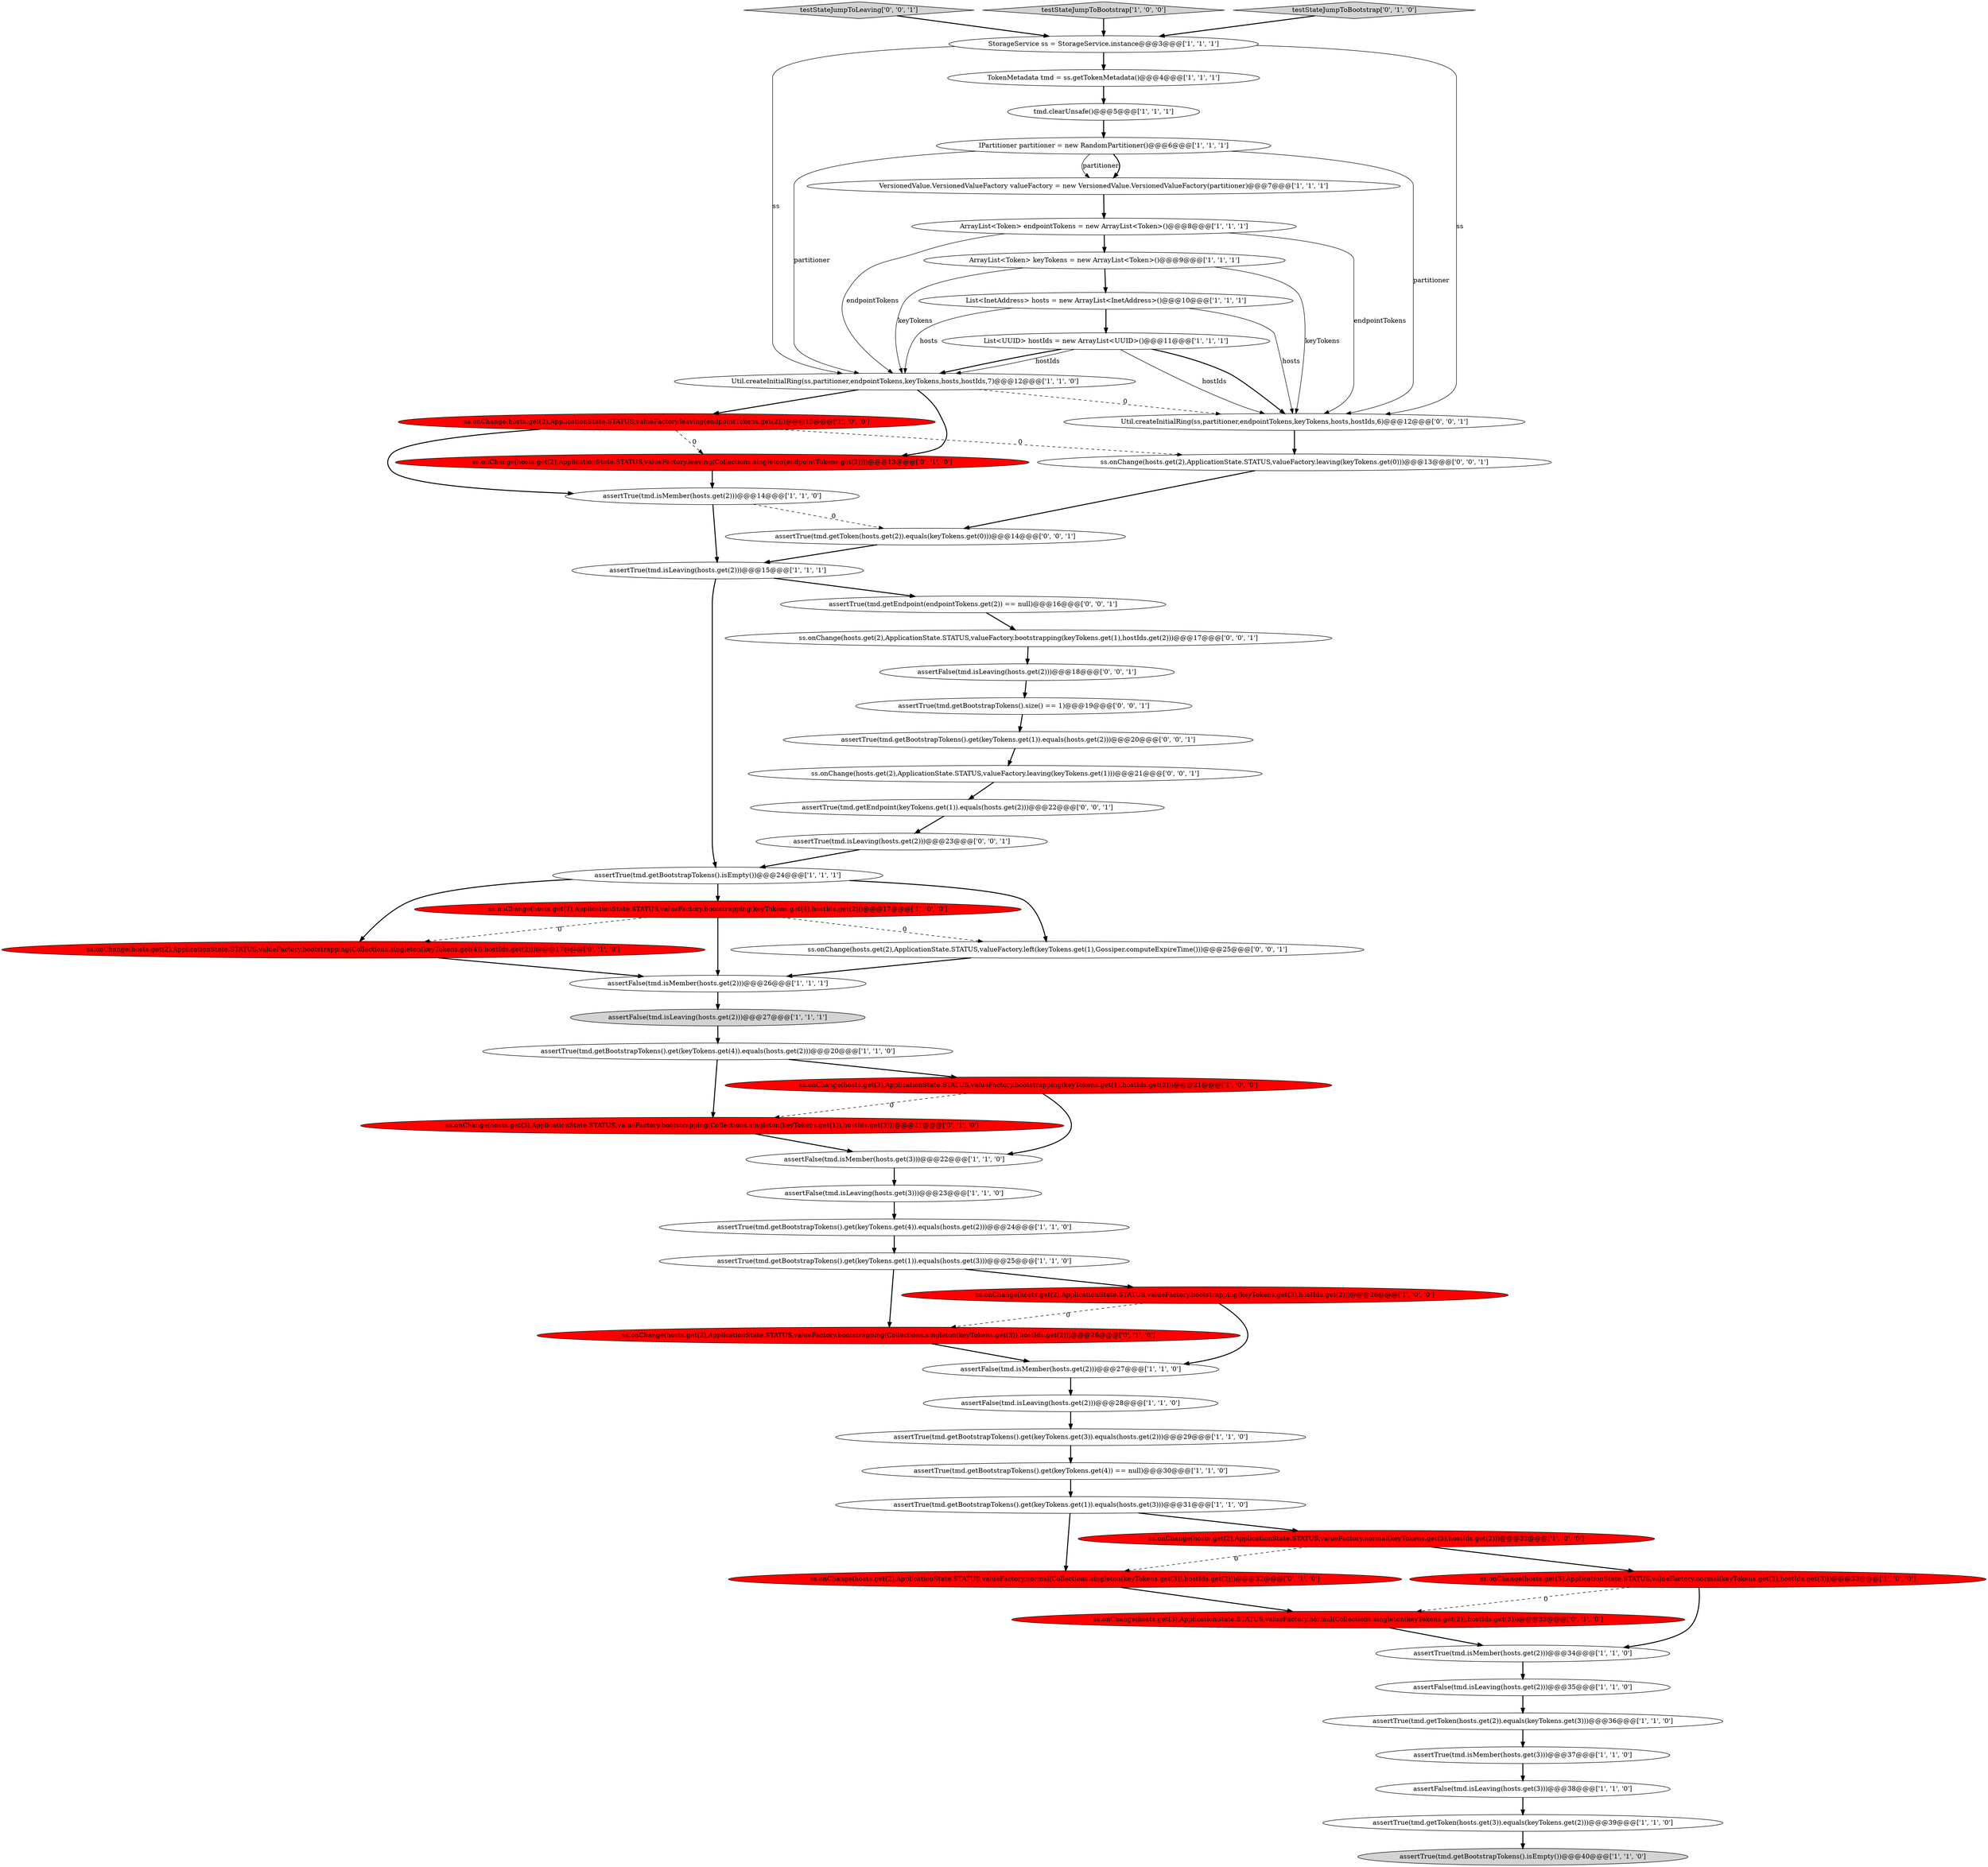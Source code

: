 digraph {
58 [style = filled, label = "assertTrue(tmd.getBootstrapTokens().get(keyTokens.get(1)).equals(hosts.get(2)))@@@20@@@['0', '0', '1']", fillcolor = white, shape = ellipse image = "AAA0AAABBB3BBB"];
38 [style = filled, label = "assertFalse(tmd.isLeaving(hosts.get(2)))@@@35@@@['1', '1', '0']", fillcolor = white, shape = ellipse image = "AAA0AAABBB1BBB"];
18 [style = filled, label = "assertFalse(tmd.isMember(hosts.get(3)))@@@22@@@['1', '1', '0']", fillcolor = white, shape = ellipse image = "AAA0AAABBB1BBB"];
41 [style = filled, label = "ss.onChange(hosts.get(2),ApplicationState.STATUS,valueFactory.normal(Collections.singleton(keyTokens.get(3)),hostIds.get(2)))@@@32@@@['0', '1', '0']", fillcolor = red, shape = ellipse image = "AAA1AAABBB2BBB"];
15 [style = filled, label = "assertFalse(tmd.isMember(hosts.get(2)))@@@27@@@['1', '1', '0']", fillcolor = white, shape = ellipse image = "AAA0AAABBB1BBB"];
10 [style = filled, label = "ArrayList<Token> endpointTokens = new ArrayList<Token>()@@@8@@@['1', '1', '1']", fillcolor = white, shape = ellipse image = "AAA0AAABBB1BBB"];
25 [style = filled, label = "ss.onChange(hosts.get(2),ApplicationState.STATUS,valueFactory.normal(keyTokens.get(3),hostIds.get(2)))@@@32@@@['1', '0', '0']", fillcolor = red, shape = ellipse image = "AAA1AAABBB1BBB"];
35 [style = filled, label = "assertTrue(tmd.getBootstrapTokens().isEmpty())@@@24@@@['1', '1', '1']", fillcolor = white, shape = ellipse image = "AAA0AAABBB1BBB"];
6 [style = filled, label = "Util.createInitialRing(ss,partitioner,endpointTokens,keyTokens,hosts,hostIds,7)@@@12@@@['1', '1', '0']", fillcolor = white, shape = ellipse image = "AAA0AAABBB1BBB"];
3 [style = filled, label = "assertTrue(tmd.getToken(hosts.get(3)).equals(keyTokens.get(2)))@@@39@@@['1', '1', '0']", fillcolor = white, shape = ellipse image = "AAA0AAABBB1BBB"];
31 [style = filled, label = "assertFalse(tmd.isLeaving(hosts.get(3)))@@@23@@@['1', '1', '0']", fillcolor = white, shape = ellipse image = "AAA0AAABBB1BBB"];
8 [style = filled, label = "ss.onChange(hosts.get(2),ApplicationState.STATUS,valueFactory.leaving(endpointTokens.get(2)))@@@13@@@['1', '0', '0']", fillcolor = red, shape = ellipse image = "AAA1AAABBB1BBB"];
44 [style = filled, label = "ss.onChange(hosts.get(2),ApplicationState.STATUS,valueFactory.bootstrapping(Collections.singleton(keyTokens.get(4)),hostIds.get(2)))@@@17@@@['0', '1', '0']", fillcolor = red, shape = ellipse image = "AAA1AAABBB2BBB"];
54 [style = filled, label = "ss.onChange(hosts.get(2),ApplicationState.STATUS,valueFactory.leaving(keyTokens.get(0)))@@@13@@@['0', '0', '1']", fillcolor = white, shape = ellipse image = "AAA0AAABBB3BBB"];
20 [style = filled, label = "tmd.clearUnsafe()@@@5@@@['1', '1', '1']", fillcolor = white, shape = ellipse image = "AAA0AAABBB1BBB"];
52 [style = filled, label = "ss.onChange(hosts.get(2),ApplicationState.STATUS,valueFactory.bootstrapping(keyTokens.get(1),hostIds.get(2)))@@@17@@@['0', '0', '1']", fillcolor = white, shape = ellipse image = "AAA0AAABBB3BBB"];
14 [style = filled, label = "assertFalse(tmd.isLeaving(hosts.get(3)))@@@38@@@['1', '1', '0']", fillcolor = white, shape = ellipse image = "AAA0AAABBB1BBB"];
13 [style = filled, label = "assertTrue(tmd.isLeaving(hosts.get(2)))@@@15@@@['1', '1', '1']", fillcolor = white, shape = ellipse image = "AAA0AAABBB1BBB"];
43 [style = filled, label = "ss.onChange(hosts.get(3),ApplicationState.STATUS,valueFactory.bootstrapping(Collections.singleton(keyTokens.get(1)),hostIds.get(3)))@@@21@@@['0', '1', '0']", fillcolor = red, shape = ellipse image = "AAA1AAABBB2BBB"];
55 [style = filled, label = "ss.onChange(hosts.get(2),ApplicationState.STATUS,valueFactory.left(keyTokens.get(1),Gossiper.computeExpireTime()))@@@25@@@['0', '0', '1']", fillcolor = white, shape = ellipse image = "AAA0AAABBB3BBB"];
16 [style = filled, label = "assertTrue(tmd.getBootstrapTokens().get(keyTokens.get(1)).equals(hosts.get(3)))@@@25@@@['1', '1', '0']", fillcolor = white, shape = ellipse image = "AAA0AAABBB1BBB"];
45 [style = filled, label = "ss.onChange(hosts.get(2),ApplicationState.STATUS,valueFactory.leaving(Collections.singleton(endpointTokens.get(2))))@@@13@@@['0', '1', '0']", fillcolor = red, shape = ellipse image = "AAA1AAABBB2BBB"];
39 [style = filled, label = "ss.onChange(hosts.get(2),ApplicationState.STATUS,valueFactory.bootstrapping(Collections.singleton(keyTokens.get(3)),hostIds.get(2)))@@@26@@@['0', '1', '0']", fillcolor = red, shape = ellipse image = "AAA1AAABBB2BBB"];
21 [style = filled, label = "ArrayList<Token> keyTokens = new ArrayList<Token>()@@@9@@@['1', '1', '1']", fillcolor = white, shape = ellipse image = "AAA0AAABBB1BBB"];
47 [style = filled, label = "assertTrue(tmd.getEndpoint(endpointTokens.get(2)) == null)@@@16@@@['0', '0', '1']", fillcolor = white, shape = ellipse image = "AAA0AAABBB3BBB"];
24 [style = filled, label = "VersionedValue.VersionedValueFactory valueFactory = new VersionedValue.VersionedValueFactory(partitioner)@@@7@@@['1', '1', '1']", fillcolor = white, shape = ellipse image = "AAA0AAABBB1BBB"];
22 [style = filled, label = "assertTrue(tmd.getBootstrapTokens().get(keyTokens.get(1)).equals(hosts.get(3)))@@@31@@@['1', '1', '0']", fillcolor = white, shape = ellipse image = "AAA0AAABBB1BBB"];
26 [style = filled, label = "assertFalse(tmd.isLeaving(hosts.get(2)))@@@27@@@['1', '1', '1']", fillcolor = lightgray, shape = ellipse image = "AAA0AAABBB1BBB"];
42 [style = filled, label = "ss.onChange(hosts.get(3),ApplicationState.STATUS,valueFactory.normal(Collections.singleton(keyTokens.get(2)),hostIds.get(3)))@@@33@@@['0', '1', '0']", fillcolor = red, shape = ellipse image = "AAA1AAABBB2BBB"];
50 [style = filled, label = "testStateJumpToLeaving['0', '0', '1']", fillcolor = lightgray, shape = diamond image = "AAA0AAABBB3BBB"];
46 [style = filled, label = "assertTrue(tmd.getToken(hosts.get(2)).equals(keyTokens.get(0)))@@@14@@@['0', '0', '1']", fillcolor = white, shape = ellipse image = "AAA0AAABBB3BBB"];
23 [style = filled, label = "assertFalse(tmd.isLeaving(hosts.get(2)))@@@28@@@['1', '1', '0']", fillcolor = white, shape = ellipse image = "AAA0AAABBB1BBB"];
17 [style = filled, label = "assertTrue(tmd.isMember(hosts.get(2)))@@@34@@@['1', '1', '0']", fillcolor = white, shape = ellipse image = "AAA0AAABBB1BBB"];
51 [style = filled, label = "assertTrue(tmd.getEndpoint(keyTokens.get(1)).equals(hosts.get(2)))@@@22@@@['0', '0', '1']", fillcolor = white, shape = ellipse image = "AAA0AAABBB3BBB"];
7 [style = filled, label = "ss.onChange(hosts.get(2),ApplicationState.STATUS,valueFactory.bootstrapping(keyTokens.get(3),hostIds.get(2)))@@@26@@@['1', '0', '0']", fillcolor = red, shape = ellipse image = "AAA1AAABBB1BBB"];
34 [style = filled, label = "assertTrue(tmd.getBootstrapTokens().get(keyTokens.get(3)).equals(hosts.get(2)))@@@29@@@['1', '1', '0']", fillcolor = white, shape = ellipse image = "AAA0AAABBB1BBB"];
30 [style = filled, label = "assertTrue(tmd.getBootstrapTokens().get(keyTokens.get(4)).equals(hosts.get(2)))@@@20@@@['1', '1', '0']", fillcolor = white, shape = ellipse image = "AAA0AAABBB1BBB"];
32 [style = filled, label = "List<InetAddress> hosts = new ArrayList<InetAddress>()@@@10@@@['1', '1', '1']", fillcolor = white, shape = ellipse image = "AAA0AAABBB1BBB"];
56 [style = filled, label = "assertTrue(tmd.getBootstrapTokens().size() == 1)@@@19@@@['0', '0', '1']", fillcolor = white, shape = ellipse image = "AAA0AAABBB3BBB"];
12 [style = filled, label = "ss.onChange(hosts.get(2),ApplicationState.STATUS,valueFactory.bootstrapping(keyTokens.get(4),hostIds.get(2)))@@@17@@@['1', '0', '0']", fillcolor = red, shape = ellipse image = "AAA1AAABBB1BBB"];
9 [style = filled, label = "StorageService ss = StorageService.instance@@@3@@@['1', '1', '1']", fillcolor = white, shape = ellipse image = "AAA0AAABBB1BBB"];
2 [style = filled, label = "testStateJumpToBootstrap['1', '0', '0']", fillcolor = lightgray, shape = diamond image = "AAA0AAABBB1BBB"];
28 [style = filled, label = "List<UUID> hostIds = new ArrayList<UUID>()@@@11@@@['1', '1', '1']", fillcolor = white, shape = ellipse image = "AAA0AAABBB1BBB"];
11 [style = filled, label = "IPartitioner partitioner = new RandomPartitioner()@@@6@@@['1', '1', '1']", fillcolor = white, shape = ellipse image = "AAA0AAABBB1BBB"];
0 [style = filled, label = "TokenMetadata tmd = ss.getTokenMetadata()@@@4@@@['1', '1', '1']", fillcolor = white, shape = ellipse image = "AAA0AAABBB1BBB"];
33 [style = filled, label = "assertTrue(tmd.getBootstrapTokens().get(keyTokens.get(4)).equals(hosts.get(2)))@@@24@@@['1', '1', '0']", fillcolor = white, shape = ellipse image = "AAA0AAABBB1BBB"];
40 [style = filled, label = "testStateJumpToBootstrap['0', '1', '0']", fillcolor = lightgray, shape = diamond image = "AAA0AAABBB2BBB"];
49 [style = filled, label = "assertTrue(tmd.isLeaving(hosts.get(2)))@@@23@@@['0', '0', '1']", fillcolor = white, shape = ellipse image = "AAA0AAABBB3BBB"];
48 [style = filled, label = "ss.onChange(hosts.get(2),ApplicationState.STATUS,valueFactory.leaving(keyTokens.get(1)))@@@21@@@['0', '0', '1']", fillcolor = white, shape = ellipse image = "AAA0AAABBB3BBB"];
29 [style = filled, label = "assertTrue(tmd.getBootstrapTokens().get(keyTokens.get(4)) == null)@@@30@@@['1', '1', '0']", fillcolor = white, shape = ellipse image = "AAA0AAABBB1BBB"];
5 [style = filled, label = "assertTrue(tmd.getBootstrapTokens().isEmpty())@@@40@@@['1', '1', '0']", fillcolor = lightgray, shape = ellipse image = "AAA0AAABBB1BBB"];
19 [style = filled, label = "assertTrue(tmd.getToken(hosts.get(2)).equals(keyTokens.get(3)))@@@36@@@['1', '1', '0']", fillcolor = white, shape = ellipse image = "AAA0AAABBB1BBB"];
53 [style = filled, label = "assertFalse(tmd.isLeaving(hosts.get(2)))@@@18@@@['0', '0', '1']", fillcolor = white, shape = ellipse image = "AAA0AAABBB3BBB"];
57 [style = filled, label = "Util.createInitialRing(ss,partitioner,endpointTokens,keyTokens,hosts,hostIds,6)@@@12@@@['0', '0', '1']", fillcolor = white, shape = ellipse image = "AAA0AAABBB3BBB"];
27 [style = filled, label = "assertTrue(tmd.isMember(hosts.get(3)))@@@37@@@['1', '1', '0']", fillcolor = white, shape = ellipse image = "AAA0AAABBB1BBB"];
37 [style = filled, label = "ss.onChange(hosts.get(3),ApplicationState.STATUS,valueFactory.normal(keyTokens.get(2),hostIds.get(3)))@@@33@@@['1', '0', '0']", fillcolor = red, shape = ellipse image = "AAA1AAABBB1BBB"];
36 [style = filled, label = "ss.onChange(hosts.get(3),ApplicationState.STATUS,valueFactory.bootstrapping(keyTokens.get(1),hostIds.get(3)))@@@21@@@['1', '0', '0']", fillcolor = red, shape = ellipse image = "AAA1AAABBB1BBB"];
1 [style = filled, label = "assertTrue(tmd.isMember(hosts.get(2)))@@@14@@@['1', '1', '0']", fillcolor = white, shape = ellipse image = "AAA0AAABBB1BBB"];
4 [style = filled, label = "assertFalse(tmd.isMember(hosts.get(2)))@@@26@@@['1', '1', '1']", fillcolor = white, shape = ellipse image = "AAA0AAABBB1BBB"];
14->3 [style = bold, label=""];
13->47 [style = bold, label=""];
28->6 [style = bold, label=""];
46->13 [style = bold, label=""];
35->55 [style = bold, label=""];
16->7 [style = bold, label=""];
30->36 [style = bold, label=""];
43->18 [style = bold, label=""];
1->13 [style = bold, label=""];
37->42 [style = dashed, label="0"];
17->38 [style = bold, label=""];
8->1 [style = bold, label=""];
8->54 [style = dashed, label="0"];
3->5 [style = bold, label=""];
48->51 [style = bold, label=""];
36->18 [style = bold, label=""];
12->44 [style = dashed, label="0"];
35->12 [style = bold, label=""];
28->6 [style = solid, label="hostIds"];
24->10 [style = bold, label=""];
57->54 [style = bold, label=""];
18->31 [style = bold, label=""];
22->25 [style = bold, label=""];
12->55 [style = dashed, label="0"];
33->16 [style = bold, label=""];
35->44 [style = bold, label=""];
11->24 [style = solid, label="partitioner"];
54->46 [style = bold, label=""];
21->57 [style = solid, label="keyTokens"];
22->41 [style = bold, label=""];
11->6 [style = solid, label="partitioner"];
10->21 [style = bold, label=""];
2->9 [style = bold, label=""];
28->57 [style = solid, label="hostIds"];
25->41 [style = dashed, label="0"];
6->57 [style = dashed, label="0"];
45->1 [style = bold, label=""];
56->58 [style = bold, label=""];
44->4 [style = bold, label=""];
25->37 [style = bold, label=""];
1->46 [style = dashed, label="0"];
31->33 [style = bold, label=""];
9->57 [style = solid, label="ss"];
0->20 [style = bold, label=""];
16->39 [style = bold, label=""];
53->56 [style = bold, label=""];
7->39 [style = dashed, label="0"];
34->29 [style = bold, label=""];
9->6 [style = solid, label="ss"];
27->14 [style = bold, label=""];
11->57 [style = solid, label="partitioner"];
49->35 [style = bold, label=""];
30->43 [style = bold, label=""];
32->57 [style = solid, label="hosts"];
40->9 [style = bold, label=""];
11->24 [style = bold, label=""];
38->19 [style = bold, label=""];
10->6 [style = solid, label="endpointTokens"];
58->48 [style = bold, label=""];
7->15 [style = bold, label=""];
28->57 [style = bold, label=""];
47->52 [style = bold, label=""];
20->11 [style = bold, label=""];
15->23 [style = bold, label=""];
39->15 [style = bold, label=""];
21->6 [style = solid, label="keyTokens"];
9->0 [style = bold, label=""];
52->53 [style = bold, label=""];
50->9 [style = bold, label=""];
32->6 [style = solid, label="hosts"];
42->17 [style = bold, label=""];
37->17 [style = bold, label=""];
4->26 [style = bold, label=""];
51->49 [style = bold, label=""];
36->43 [style = dashed, label="0"];
26->30 [style = bold, label=""];
55->4 [style = bold, label=""];
12->4 [style = bold, label=""];
19->27 [style = bold, label=""];
6->8 [style = bold, label=""];
21->32 [style = bold, label=""];
10->57 [style = solid, label="endpointTokens"];
23->34 [style = bold, label=""];
8->45 [style = dashed, label="0"];
29->22 [style = bold, label=""];
6->45 [style = bold, label=""];
13->35 [style = bold, label=""];
32->28 [style = bold, label=""];
41->42 [style = bold, label=""];
}
